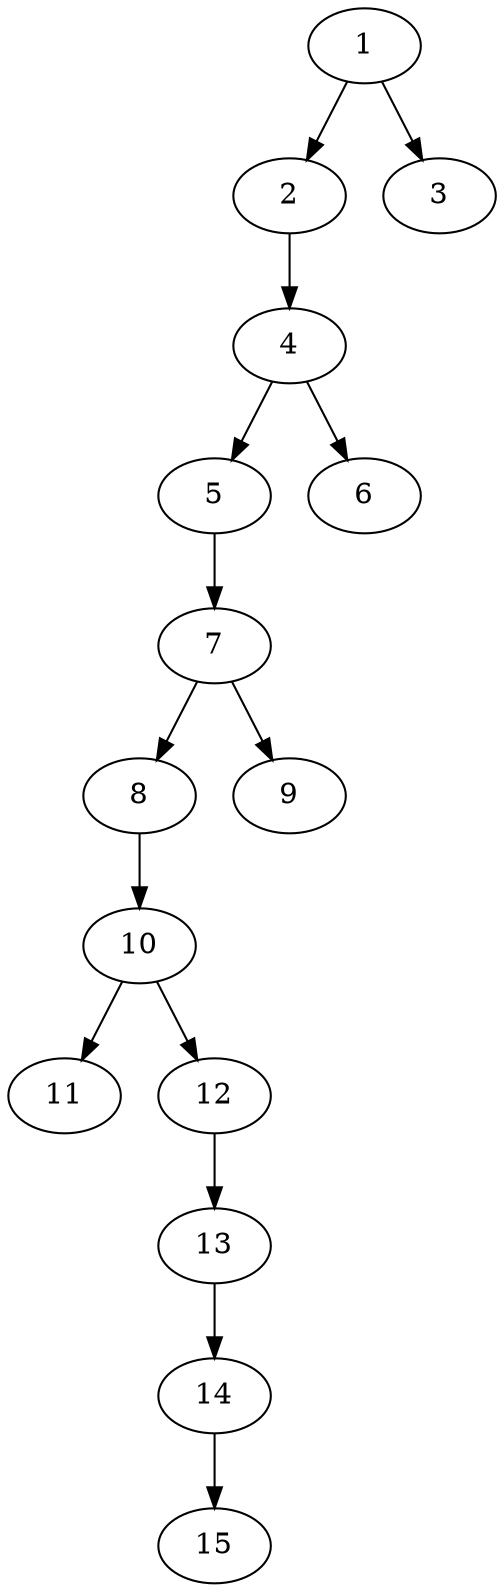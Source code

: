 // DAG automatically generated by daggen at Thu Oct  3 13:59:27 2019
// ./daggen --dot -n 15 --ccr 0.3 --fat 0.3 --regular 0.9 --density 0.6 --mindata 5242880 --maxdata 52428800 
digraph G {
  1 [size="104280747", alpha="0.19", expect_size="31284224"] 
  1 -> 2 [size ="31284224"]
  1 -> 3 [size ="31284224"]
  2 [size="30849707", alpha="0.13", expect_size="9254912"] 
  2 -> 4 [size ="9254912"]
  3 [size="162123093", alpha="0.17", expect_size="48636928"] 
  4 [size="88623787", alpha="0.15", expect_size="26587136"] 
  4 -> 5 [size ="26587136"]
  4 -> 6 [size ="26587136"]
  5 [size="75403947", alpha="0.17", expect_size="22621184"] 
  5 -> 7 [size ="22621184"]
  6 [size="51452587", alpha="0.15", expect_size="15435776"] 
  7 [size="93064533", alpha="0.18", expect_size="27919360"] 
  7 -> 8 [size ="27919360"]
  7 -> 9 [size ="27919360"]
  8 [size="76868267", alpha="0.16", expect_size="23060480"] 
  8 -> 10 [size ="23060480"]
  9 [size="104062293", alpha="0.01", expect_size="31218688"] 
  10 [size="49896107", alpha="0.08", expect_size="14968832"] 
  10 -> 11 [size ="14968832"]
  10 -> 12 [size ="14968832"]
  11 [size="132242773", alpha="0.01", expect_size="39672832"] 
  12 [size="128290133", alpha="0.20", expect_size="38487040"] 
  12 -> 13 [size ="38487040"]
  13 [size="71775573", alpha="0.18", expect_size="21532672"] 
  13 -> 14 [size ="21532672"]
  14 [size="47868587", alpha="0.04", expect_size="14360576"] 
  14 -> 15 [size ="14360576"]
  15 [size="164761600", alpha="0.06", expect_size="49428480"] 
}
